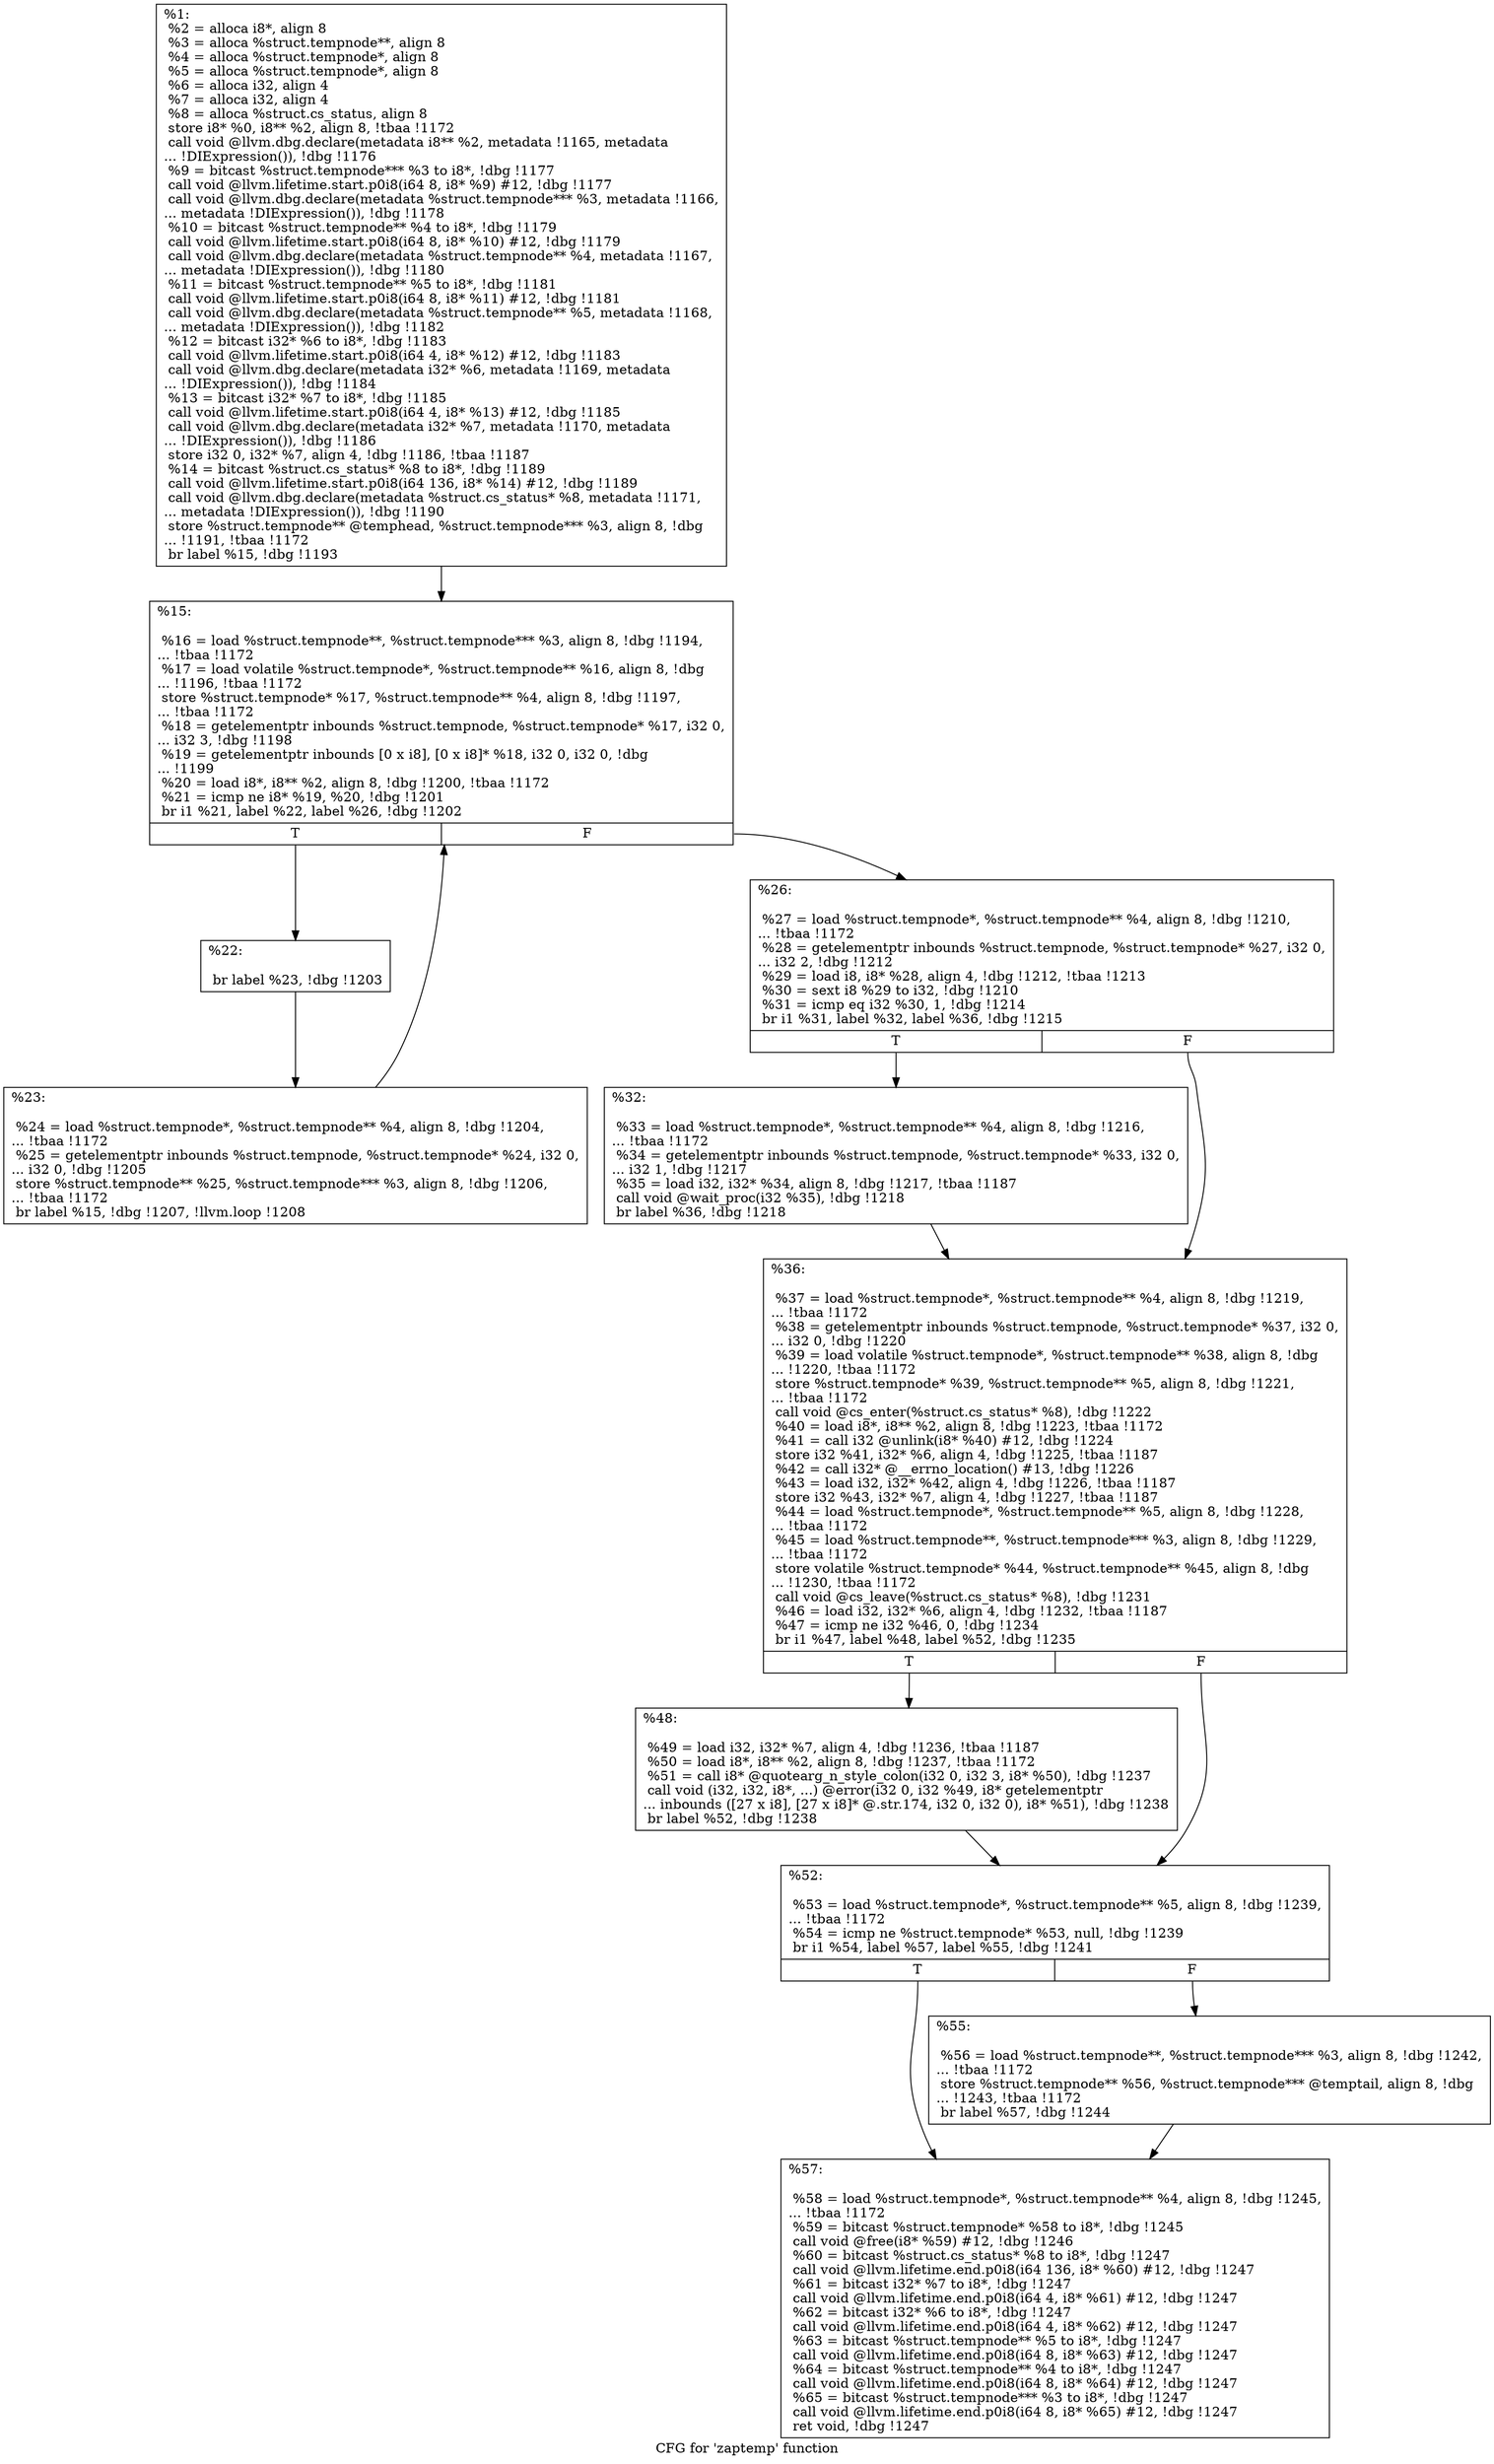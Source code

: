 digraph "CFG for 'zaptemp' function" {
	label="CFG for 'zaptemp' function";

	Node0x1781280 [shape=record,label="{%1:\l  %2 = alloca i8*, align 8\l  %3 = alloca %struct.tempnode**, align 8\l  %4 = alloca %struct.tempnode*, align 8\l  %5 = alloca %struct.tempnode*, align 8\l  %6 = alloca i32, align 4\l  %7 = alloca i32, align 4\l  %8 = alloca %struct.cs_status, align 8\l  store i8* %0, i8** %2, align 8, !tbaa !1172\l  call void @llvm.dbg.declare(metadata i8** %2, metadata !1165, metadata\l... !DIExpression()), !dbg !1176\l  %9 = bitcast %struct.tempnode*** %3 to i8*, !dbg !1177\l  call void @llvm.lifetime.start.p0i8(i64 8, i8* %9) #12, !dbg !1177\l  call void @llvm.dbg.declare(metadata %struct.tempnode*** %3, metadata !1166,\l... metadata !DIExpression()), !dbg !1178\l  %10 = bitcast %struct.tempnode** %4 to i8*, !dbg !1179\l  call void @llvm.lifetime.start.p0i8(i64 8, i8* %10) #12, !dbg !1179\l  call void @llvm.dbg.declare(metadata %struct.tempnode** %4, metadata !1167,\l... metadata !DIExpression()), !dbg !1180\l  %11 = bitcast %struct.tempnode** %5 to i8*, !dbg !1181\l  call void @llvm.lifetime.start.p0i8(i64 8, i8* %11) #12, !dbg !1181\l  call void @llvm.dbg.declare(metadata %struct.tempnode** %5, metadata !1168,\l... metadata !DIExpression()), !dbg !1182\l  %12 = bitcast i32* %6 to i8*, !dbg !1183\l  call void @llvm.lifetime.start.p0i8(i64 4, i8* %12) #12, !dbg !1183\l  call void @llvm.dbg.declare(metadata i32* %6, metadata !1169, metadata\l... !DIExpression()), !dbg !1184\l  %13 = bitcast i32* %7 to i8*, !dbg !1185\l  call void @llvm.lifetime.start.p0i8(i64 4, i8* %13) #12, !dbg !1185\l  call void @llvm.dbg.declare(metadata i32* %7, metadata !1170, metadata\l... !DIExpression()), !dbg !1186\l  store i32 0, i32* %7, align 4, !dbg !1186, !tbaa !1187\l  %14 = bitcast %struct.cs_status* %8 to i8*, !dbg !1189\l  call void @llvm.lifetime.start.p0i8(i64 136, i8* %14) #12, !dbg !1189\l  call void @llvm.dbg.declare(metadata %struct.cs_status* %8, metadata !1171,\l... metadata !DIExpression()), !dbg !1190\l  store %struct.tempnode** @temphead, %struct.tempnode*** %3, align 8, !dbg\l... !1191, !tbaa !1172\l  br label %15, !dbg !1193\l}"];
	Node0x1781280 -> Node0x1782be0;
	Node0x1782be0 [shape=record,label="{%15:\l\l  %16 = load %struct.tempnode**, %struct.tempnode*** %3, align 8, !dbg !1194,\l... !tbaa !1172\l  %17 = load volatile %struct.tempnode*, %struct.tempnode** %16, align 8, !dbg\l... !1196, !tbaa !1172\l  store %struct.tempnode* %17, %struct.tempnode** %4, align 8, !dbg !1197,\l... !tbaa !1172\l  %18 = getelementptr inbounds %struct.tempnode, %struct.tempnode* %17, i32 0,\l... i32 3, !dbg !1198\l  %19 = getelementptr inbounds [0 x i8], [0 x i8]* %18, i32 0, i32 0, !dbg\l... !1199\l  %20 = load i8*, i8** %2, align 8, !dbg !1200, !tbaa !1172\l  %21 = icmp ne i8* %19, %20, !dbg !1201\l  br i1 %21, label %22, label %26, !dbg !1202\l|{<s0>T|<s1>F}}"];
	Node0x1782be0:s0 -> Node0x1782c30;
	Node0x1782be0:s1 -> Node0x1782cd0;
	Node0x1782c30 [shape=record,label="{%22:\l\l  br label %23, !dbg !1203\l}"];
	Node0x1782c30 -> Node0x1782c80;
	Node0x1782c80 [shape=record,label="{%23:\l\l  %24 = load %struct.tempnode*, %struct.tempnode** %4, align 8, !dbg !1204,\l... !tbaa !1172\l  %25 = getelementptr inbounds %struct.tempnode, %struct.tempnode* %24, i32 0,\l... i32 0, !dbg !1205\l  store %struct.tempnode** %25, %struct.tempnode*** %3, align 8, !dbg !1206,\l... !tbaa !1172\l  br label %15, !dbg !1207, !llvm.loop !1208\l}"];
	Node0x1782c80 -> Node0x1782be0;
	Node0x1782cd0 [shape=record,label="{%26:\l\l  %27 = load %struct.tempnode*, %struct.tempnode** %4, align 8, !dbg !1210,\l... !tbaa !1172\l  %28 = getelementptr inbounds %struct.tempnode, %struct.tempnode* %27, i32 0,\l... i32 2, !dbg !1212\l  %29 = load i8, i8* %28, align 4, !dbg !1212, !tbaa !1213\l  %30 = sext i8 %29 to i32, !dbg !1210\l  %31 = icmp eq i32 %30, 1, !dbg !1214\l  br i1 %31, label %32, label %36, !dbg !1215\l|{<s0>T|<s1>F}}"];
	Node0x1782cd0:s0 -> Node0x1782d20;
	Node0x1782cd0:s1 -> Node0x1782d70;
	Node0x1782d20 [shape=record,label="{%32:\l\l  %33 = load %struct.tempnode*, %struct.tempnode** %4, align 8, !dbg !1216,\l... !tbaa !1172\l  %34 = getelementptr inbounds %struct.tempnode, %struct.tempnode* %33, i32 0,\l... i32 1, !dbg !1217\l  %35 = load i32, i32* %34, align 8, !dbg !1217, !tbaa !1187\l  call void @wait_proc(i32 %35), !dbg !1218\l  br label %36, !dbg !1218\l}"];
	Node0x1782d20 -> Node0x1782d70;
	Node0x1782d70 [shape=record,label="{%36:\l\l  %37 = load %struct.tempnode*, %struct.tempnode** %4, align 8, !dbg !1219,\l... !tbaa !1172\l  %38 = getelementptr inbounds %struct.tempnode, %struct.tempnode* %37, i32 0,\l... i32 0, !dbg !1220\l  %39 = load volatile %struct.tempnode*, %struct.tempnode** %38, align 8, !dbg\l... !1220, !tbaa !1172\l  store %struct.tempnode* %39, %struct.tempnode** %5, align 8, !dbg !1221,\l... !tbaa !1172\l  call void @cs_enter(%struct.cs_status* %8), !dbg !1222\l  %40 = load i8*, i8** %2, align 8, !dbg !1223, !tbaa !1172\l  %41 = call i32 @unlink(i8* %40) #12, !dbg !1224\l  store i32 %41, i32* %6, align 4, !dbg !1225, !tbaa !1187\l  %42 = call i32* @__errno_location() #13, !dbg !1226\l  %43 = load i32, i32* %42, align 4, !dbg !1226, !tbaa !1187\l  store i32 %43, i32* %7, align 4, !dbg !1227, !tbaa !1187\l  %44 = load %struct.tempnode*, %struct.tempnode** %5, align 8, !dbg !1228,\l... !tbaa !1172\l  %45 = load %struct.tempnode**, %struct.tempnode*** %3, align 8, !dbg !1229,\l... !tbaa !1172\l  store volatile %struct.tempnode* %44, %struct.tempnode** %45, align 8, !dbg\l... !1230, !tbaa !1172\l  call void @cs_leave(%struct.cs_status* %8), !dbg !1231\l  %46 = load i32, i32* %6, align 4, !dbg !1232, !tbaa !1187\l  %47 = icmp ne i32 %46, 0, !dbg !1234\l  br i1 %47, label %48, label %52, !dbg !1235\l|{<s0>T|<s1>F}}"];
	Node0x1782d70:s0 -> Node0x1782dc0;
	Node0x1782d70:s1 -> Node0x1782e10;
	Node0x1782dc0 [shape=record,label="{%48:\l\l  %49 = load i32, i32* %7, align 4, !dbg !1236, !tbaa !1187\l  %50 = load i8*, i8** %2, align 8, !dbg !1237, !tbaa !1172\l  %51 = call i8* @quotearg_n_style_colon(i32 0, i32 3, i8* %50), !dbg !1237\l  call void (i32, i32, i8*, ...) @error(i32 0, i32 %49, i8* getelementptr\l... inbounds ([27 x i8], [27 x i8]* @.str.174, i32 0, i32 0), i8* %51), !dbg !1238\l  br label %52, !dbg !1238\l}"];
	Node0x1782dc0 -> Node0x1782e10;
	Node0x1782e10 [shape=record,label="{%52:\l\l  %53 = load %struct.tempnode*, %struct.tempnode** %5, align 8, !dbg !1239,\l... !tbaa !1172\l  %54 = icmp ne %struct.tempnode* %53, null, !dbg !1239\l  br i1 %54, label %57, label %55, !dbg !1241\l|{<s0>T|<s1>F}}"];
	Node0x1782e10:s0 -> Node0x1782eb0;
	Node0x1782e10:s1 -> Node0x1782e60;
	Node0x1782e60 [shape=record,label="{%55:\l\l  %56 = load %struct.tempnode**, %struct.tempnode*** %3, align 8, !dbg !1242,\l... !tbaa !1172\l  store %struct.tempnode** %56, %struct.tempnode*** @temptail, align 8, !dbg\l... !1243, !tbaa !1172\l  br label %57, !dbg !1244\l}"];
	Node0x1782e60 -> Node0x1782eb0;
	Node0x1782eb0 [shape=record,label="{%57:\l\l  %58 = load %struct.tempnode*, %struct.tempnode** %4, align 8, !dbg !1245,\l... !tbaa !1172\l  %59 = bitcast %struct.tempnode* %58 to i8*, !dbg !1245\l  call void @free(i8* %59) #12, !dbg !1246\l  %60 = bitcast %struct.cs_status* %8 to i8*, !dbg !1247\l  call void @llvm.lifetime.end.p0i8(i64 136, i8* %60) #12, !dbg !1247\l  %61 = bitcast i32* %7 to i8*, !dbg !1247\l  call void @llvm.lifetime.end.p0i8(i64 4, i8* %61) #12, !dbg !1247\l  %62 = bitcast i32* %6 to i8*, !dbg !1247\l  call void @llvm.lifetime.end.p0i8(i64 4, i8* %62) #12, !dbg !1247\l  %63 = bitcast %struct.tempnode** %5 to i8*, !dbg !1247\l  call void @llvm.lifetime.end.p0i8(i64 8, i8* %63) #12, !dbg !1247\l  %64 = bitcast %struct.tempnode** %4 to i8*, !dbg !1247\l  call void @llvm.lifetime.end.p0i8(i64 8, i8* %64) #12, !dbg !1247\l  %65 = bitcast %struct.tempnode*** %3 to i8*, !dbg !1247\l  call void @llvm.lifetime.end.p0i8(i64 8, i8* %65) #12, !dbg !1247\l  ret void, !dbg !1247\l}"];
}

